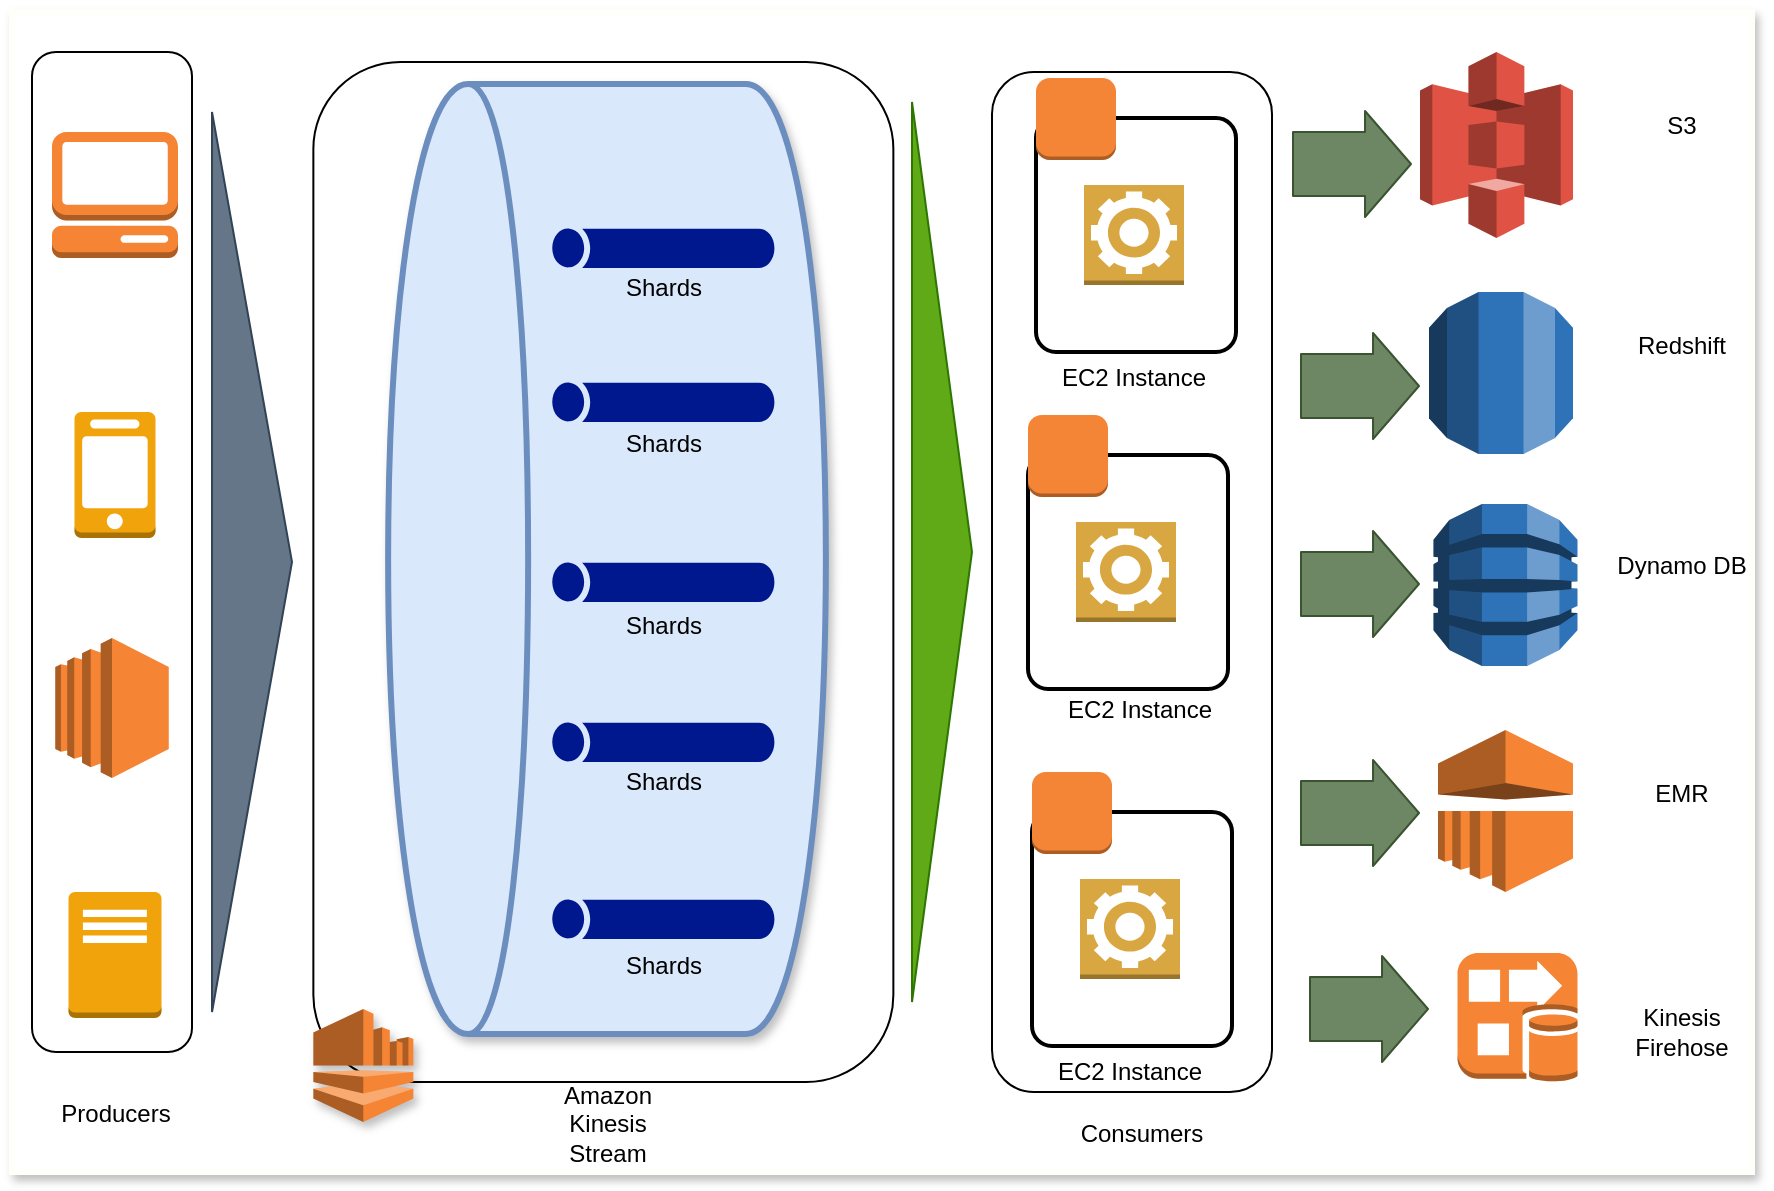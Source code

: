 <mxfile version="12.9.9" type="device"><diagram id="NvpqJBKRmjGPZKzPypbm" name="Page-1"><mxGraphModel dx="1055" dy="808" grid="1" gridSize="10" guides="1" tooltips="1" connect="1" arrows="1" fold="1" page="1" pageScale="1" pageWidth="1654" pageHeight="1169" math="0" shadow="0"><root><mxCell id="0"/><mxCell id="1" parent="0"/><mxCell id="_4w6U7FC3ZFWlDn2LjqE-55" value="" style="rounded=0;whiteSpace=wrap;html=1;shadow=1;strokeColor=#FFFFFA;strokeWidth=3;" parent="1" vertex="1"><mxGeometry x="140" y="50" width="870" height="580" as="geometry"/></mxCell><mxCell id="_4w6U7FC3ZFWlDn2LjqE-3" value="" style="rounded=1;whiteSpace=wrap;html=1;" parent="1" vertex="1"><mxGeometry x="290.68" y="75" width="290" height="510" as="geometry"/></mxCell><mxCell id="_4w6U7FC3ZFWlDn2LjqE-45" value="" style="shape=cylinder;whiteSpace=wrap;html=1;boundedLbl=1;backgroundOutline=1;shadow=1;strokeColor=#6c8ebf;strokeWidth=3;rotation=-90;fillColor=#dae8fc;" parent="1" vertex="1"><mxGeometry x="200" y="214.07" width="475" height="218.87" as="geometry"/></mxCell><mxCell id="_4w6U7FC3ZFWlDn2LjqE-1" value="" style="rounded=1;whiteSpace=wrap;html=1;" parent="1" vertex="1"><mxGeometry x="150" y="70" width="80" height="500" as="geometry"/></mxCell><mxCell id="FXB8UgUQol0CtkJiGUYg-30" value="" style="outlineConnect=0;dashed=0;verticalLabelPosition=bottom;verticalAlign=top;align=center;html=1;shape=mxgraph.aws3.management_console;fillColor=#F58534;gradientColor=none;" parent="1" vertex="1"><mxGeometry x="160" y="110" width="63" height="63" as="geometry"/></mxCell><mxCell id="FXB8UgUQol0CtkJiGUYg-31" value="" style="outlineConnect=0;dashed=0;verticalLabelPosition=bottom;verticalAlign=top;align=center;html=1;shape=mxgraph.aws3.mobile_client;fillColor=#f0a30a;strokeColor=#BD7000;fontColor=#ffffff;" parent="1" vertex="1"><mxGeometry x="171.25" y="250" width="40.5" height="63" as="geometry"/></mxCell><mxCell id="FXB8UgUQol0CtkJiGUYg-32" value="" style="outlineConnect=0;dashed=0;verticalLabelPosition=bottom;verticalAlign=top;align=center;html=1;shape=mxgraph.aws3.traditional_server;fillColor=#f0a30a;strokeColor=#BD7000;fontColor=#ffffff;" parent="1" vertex="1"><mxGeometry x="168.25" y="490" width="46.5" height="63" as="geometry"/></mxCell><mxCell id="FXB8UgUQol0CtkJiGUYg-35" value="Producers" style="text;html=1;strokeColor=none;fillColor=none;align=center;verticalAlign=middle;whiteSpace=wrap;rounded=0;" parent="1" vertex="1"><mxGeometry x="156.5" y="590.5" width="70" height="20" as="geometry"/></mxCell><mxCell id="_4w6U7FC3ZFWlDn2LjqE-2" value="" style="outlineConnect=0;dashed=0;verticalLabelPosition=bottom;verticalAlign=top;align=center;html=1;shape=mxgraph.aws3.ec2;fillColor=#F58534;gradientColor=none;" parent="1" vertex="1"><mxGeometry x="161.63" y="363" width="56.75" height="70" as="geometry"/></mxCell><mxCell id="_4w6U7FC3ZFWlDn2LjqE-4" value="" style="rounded=1;whiteSpace=wrap;html=1;" parent="1" vertex="1"><mxGeometry x="630" y="80" width="140" height="510" as="geometry"/></mxCell><mxCell id="_4w6U7FC3ZFWlDn2LjqE-9" value="" style="rounded=1;arcSize=10;dashed=0;fillColor=none;gradientColor=none;strokeWidth=2;" parent="1" vertex="1"><mxGeometry x="650" y="450" width="100" height="117" as="geometry"/></mxCell><mxCell id="_4w6U7FC3ZFWlDn2LjqE-10" value="" style="dashed=0;html=1;shape=mxgraph.aws3.instance;fillColor=#F58536;gradientColor=none;dashed=0;" parent="1" vertex="1"><mxGeometry x="650" y="430" width="40" height="41" as="geometry"/></mxCell><mxCell id="_4w6U7FC3ZFWlDn2LjqE-11" value="" style="outlineConnect=0;dashed=0;verticalLabelPosition=bottom;verticalAlign=top;align=center;html=1;shape=mxgraph.aws3.s3;fillColor=#E05243;gradientColor=none;" parent="1" vertex="1"><mxGeometry x="844" y="70" width="76.5" height="93" as="geometry"/></mxCell><mxCell id="_4w6U7FC3ZFWlDn2LjqE-12" value="" style="outlineConnect=0;dashed=0;verticalLabelPosition=bottom;verticalAlign=top;align=center;html=1;shape=mxgraph.aws3.rds;fillColor=#2E73B8;gradientColor=none;" parent="1" vertex="1"><mxGeometry x="848.5" y="190" width="72" height="81" as="geometry"/></mxCell><mxCell id="_4w6U7FC3ZFWlDn2LjqE-13" value="" style="outlineConnect=0;dashed=0;verticalLabelPosition=bottom;verticalAlign=top;align=center;html=1;shape=mxgraph.aws3.dynamo_db;fillColor=#2E73B8;gradientColor=none;" parent="1" vertex="1"><mxGeometry x="850.75" y="296" width="72" height="81" as="geometry"/></mxCell><mxCell id="_4w6U7FC3ZFWlDn2LjqE-14" value="" style="outlineConnect=0;dashed=0;verticalLabelPosition=bottom;verticalAlign=top;align=center;html=1;shape=mxgraph.aws3.kinesis_firehose;fillColor=#F58534;gradientColor=none;" parent="1" vertex="1"><mxGeometry x="862.75" y="520.5" width="60" height="64.5" as="geometry"/></mxCell><mxCell id="_4w6U7FC3ZFWlDn2LjqE-15" value="" style="outlineConnect=0;dashed=0;verticalLabelPosition=bottom;verticalAlign=top;align=center;html=1;shape=mxgraph.aws3.emr;fillColor=#F58534;gradientColor=none;" parent="1" vertex="1"><mxGeometry x="853" y="409" width="67.5" height="81" as="geometry"/></mxCell><mxCell id="_4w6U7FC3ZFWlDn2LjqE-19" value="EC2 Instance" style="text;html=1;strokeColor=none;fillColor=none;align=center;verticalAlign=middle;whiteSpace=wrap;rounded=0;" parent="1" vertex="1"><mxGeometry x="654" y="570" width="90" height="20" as="geometry"/></mxCell><mxCell id="_4w6U7FC3ZFWlDn2LjqE-20" value="S3" style="text;html=1;strokeColor=none;fillColor=none;align=center;verticalAlign=middle;whiteSpace=wrap;rounded=0;" parent="1" vertex="1"><mxGeometry x="930" y="96.5" width="90" height="20" as="geometry"/></mxCell><mxCell id="_4w6U7FC3ZFWlDn2LjqE-21" value="Redshift" style="text;html=1;strokeColor=none;fillColor=none;align=center;verticalAlign=middle;whiteSpace=wrap;rounded=0;" parent="1" vertex="1"><mxGeometry x="930" y="207" width="90" height="20" as="geometry"/></mxCell><mxCell id="_4w6U7FC3ZFWlDn2LjqE-22" value="Dynamo DB" style="text;html=1;strokeColor=none;fillColor=none;align=center;verticalAlign=middle;whiteSpace=wrap;rounded=0;" parent="1" vertex="1"><mxGeometry x="930" y="316.5" width="90" height="20" as="geometry"/></mxCell><mxCell id="_4w6U7FC3ZFWlDn2LjqE-23" value="EMR" style="text;html=1;strokeColor=none;fillColor=none;align=center;verticalAlign=middle;whiteSpace=wrap;rounded=0;" parent="1" vertex="1"><mxGeometry x="930" y="431" width="90" height="20" as="geometry"/></mxCell><mxCell id="_4w6U7FC3ZFWlDn2LjqE-24" value="Kinesis Firehose" style="text;html=1;strokeColor=none;fillColor=none;align=center;verticalAlign=middle;whiteSpace=wrap;rounded=0;" parent="1" vertex="1"><mxGeometry x="930" y="550" width="90" height="20" as="geometry"/></mxCell><mxCell id="_4w6U7FC3ZFWlDn2LjqE-25" value="" style="triangle;whiteSpace=wrap;html=1;fillColor=#60a917;strokeColor=#2D7600;fontColor=#ffffff;" parent="1" vertex="1"><mxGeometry x="590" y="95" width="30" height="450" as="geometry"/></mxCell><mxCell id="_4w6U7FC3ZFWlDn2LjqE-27" value="" style="outlineConnect=0;dashed=0;verticalLabelPosition=bottom;verticalAlign=top;align=center;html=1;shape=mxgraph.aws3.worker;fillColor=#D9A741;gradientColor=none;" parent="1" vertex="1"><mxGeometry x="674" y="483.5" width="50" height="50" as="geometry"/></mxCell><mxCell id="_4w6U7FC3ZFWlDn2LjqE-28" value="" style="aspect=fixed;pointerEvents=1;shadow=0;dashed=0;html=1;strokeColor=none;labelPosition=center;verticalLabelPosition=bottom;verticalAlign=top;align=center;fillColor=#00188D;shape=mxgraph.mscae.general.tunnel" parent="1" vertex="1"><mxGeometry x="410.12" y="158" width="111.11" height="20" as="geometry"/></mxCell><mxCell id="_4w6U7FC3ZFWlDn2LjqE-29" value="" style="aspect=fixed;pointerEvents=1;shadow=0;dashed=0;html=1;strokeColor=none;labelPosition=center;verticalLabelPosition=bottom;verticalAlign=top;align=center;fillColor=#00188D;shape=mxgraph.mscae.general.tunnel" parent="1" vertex="1"><mxGeometry x="410.12" y="235" width="111.11" height="20" as="geometry"/></mxCell><mxCell id="_4w6U7FC3ZFWlDn2LjqE-30" value="" style="aspect=fixed;pointerEvents=1;shadow=0;dashed=0;html=1;strokeColor=none;labelPosition=center;verticalLabelPosition=bottom;verticalAlign=top;align=center;fillColor=#00188D;shape=mxgraph.mscae.general.tunnel" parent="1" vertex="1"><mxGeometry x="410.12" y="325" width="111.11" height="20" as="geometry"/></mxCell><mxCell id="_4w6U7FC3ZFWlDn2LjqE-31" value="" style="aspect=fixed;pointerEvents=1;shadow=0;dashed=0;html=1;strokeColor=none;labelPosition=center;verticalLabelPosition=bottom;verticalAlign=top;align=center;fillColor=#00188D;shape=mxgraph.mscae.general.tunnel" parent="1" vertex="1"><mxGeometry x="410.12" y="405" width="111.11" height="20" as="geometry"/></mxCell><mxCell id="_4w6U7FC3ZFWlDn2LjqE-32" value="" style="aspect=fixed;pointerEvents=1;shadow=0;dashed=0;html=1;strokeColor=none;labelPosition=center;verticalLabelPosition=bottom;verticalAlign=top;align=center;fillColor=#00188D;shape=mxgraph.mscae.general.tunnel" parent="1" vertex="1"><mxGeometry x="410.12" y="493.5" width="111.11" height="20" as="geometry"/></mxCell><mxCell id="_4w6U7FC3ZFWlDn2LjqE-46" value="" style="triangle;whiteSpace=wrap;html=1;fillColor=#647687;strokeColor=#314354;fontColor=#ffffff;" parent="1" vertex="1"><mxGeometry x="240" y="100" width="40" height="450" as="geometry"/></mxCell><mxCell id="_4w6U7FC3ZFWlDn2LjqE-47" value="" style="outlineConnect=0;dashed=0;verticalLabelPosition=bottom;verticalAlign=top;align=center;html=1;shape=mxgraph.aws3.kinesis;fillColor=#F58534;gradientColor=none;shadow=1;strokeColor=#FFD966;strokeWidth=3;" parent="1" vertex="1"><mxGeometry x="290.68" y="548.5" width="50" height="56.5" as="geometry"/></mxCell><mxCell id="_4w6U7FC3ZFWlDn2LjqE-48" value="Amazon Kinesis Stream" style="text;html=1;strokeColor=none;fillColor=none;align=center;verticalAlign=middle;whiteSpace=wrap;rounded=0;" parent="1" vertex="1"><mxGeometry x="402.5" y="595.5" width="70" height="20" as="geometry"/></mxCell><mxCell id="_4w6U7FC3ZFWlDn2LjqE-49" value="Consumers" style="text;html=1;strokeColor=none;fillColor=none;align=center;verticalAlign=middle;whiteSpace=wrap;rounded=0;" parent="1" vertex="1"><mxGeometry x="670" y="600.5" width="70" height="20" as="geometry"/></mxCell><mxCell id="_4w6U7FC3ZFWlDn2LjqE-50" value="" style="shape=flexArrow;endArrow=classic;html=1;width=32;endSize=7.33;fillColor=#6d8764;strokeColor=#3A5431;" parent="1" edge="1"><mxGeometry width="50" height="50" relative="1" as="geometry"><mxPoint x="780" y="126" as="sourcePoint"/><mxPoint x="840" y="126" as="targetPoint"/></mxGeometry></mxCell><mxCell id="_4w6U7FC3ZFWlDn2LjqE-51" value="" style="shape=flexArrow;endArrow=classic;html=1;width=32;endSize=7.33;fillColor=#6d8764;strokeColor=#3A5431;" parent="1" edge="1"><mxGeometry width="50" height="50" relative="1" as="geometry"><mxPoint x="784" y="237" as="sourcePoint"/><mxPoint x="844" y="237" as="targetPoint"/></mxGeometry></mxCell><mxCell id="_4w6U7FC3ZFWlDn2LjqE-52" value="" style="shape=flexArrow;endArrow=classic;html=1;width=32;endSize=7.33;fillColor=#6d8764;strokeColor=#3A5431;" parent="1" edge="1"><mxGeometry width="50" height="50" relative="1" as="geometry"><mxPoint x="784" y="336" as="sourcePoint"/><mxPoint x="844" y="336" as="targetPoint"/></mxGeometry></mxCell><mxCell id="_4w6U7FC3ZFWlDn2LjqE-53" value="" style="shape=flexArrow;endArrow=classic;html=1;width=32;endSize=7.33;fillColor=#6d8764;strokeColor=#3A5431;" parent="1" edge="1"><mxGeometry width="50" height="50" relative="1" as="geometry"><mxPoint x="784" y="450.5" as="sourcePoint"/><mxPoint x="844" y="450.5" as="targetPoint"/></mxGeometry></mxCell><mxCell id="_4w6U7FC3ZFWlDn2LjqE-54" value="" style="shape=flexArrow;endArrow=classic;html=1;width=32;endSize=7.33;fillColor=#6d8764;strokeColor=#3A5431;" parent="1" edge="1"><mxGeometry width="50" height="50" relative="1" as="geometry"><mxPoint x="788.5" y="548.5" as="sourcePoint"/><mxPoint x="848.5" y="548.5" as="targetPoint"/></mxGeometry></mxCell><mxCell id="_4w6U7FC3ZFWlDn2LjqE-58" value="Shards" style="text;html=1;strokeColor=none;fillColor=none;align=center;verticalAlign=middle;whiteSpace=wrap;rounded=0;" parent="1" vertex="1"><mxGeometry x="430.68" y="178" width="70" height="20" as="geometry"/></mxCell><mxCell id="_4w6U7FC3ZFWlDn2LjqE-59" value="Shards" style="text;html=1;strokeColor=none;fillColor=none;align=center;verticalAlign=middle;whiteSpace=wrap;rounded=0;" parent="1" vertex="1"><mxGeometry x="430.68" y="255.5" width="70" height="20" as="geometry"/></mxCell><mxCell id="_4w6U7FC3ZFWlDn2LjqE-60" value="Shards" style="text;html=1;strokeColor=none;fillColor=none;align=center;verticalAlign=middle;whiteSpace=wrap;rounded=0;" parent="1" vertex="1"><mxGeometry x="430.68" y="346.5" width="70" height="20" as="geometry"/></mxCell><mxCell id="_4w6U7FC3ZFWlDn2LjqE-61" value="Shards" style="text;html=1;strokeColor=none;fillColor=none;align=center;verticalAlign=middle;whiteSpace=wrap;rounded=0;" parent="1" vertex="1"><mxGeometry x="430.68" y="425" width="70" height="20" as="geometry"/></mxCell><mxCell id="_4w6U7FC3ZFWlDn2LjqE-62" value="Shards" style="text;html=1;strokeColor=none;fillColor=none;align=center;verticalAlign=middle;whiteSpace=wrap;rounded=0;" parent="1" vertex="1"><mxGeometry x="430.68" y="516.5" width="70" height="20" as="geometry"/></mxCell><mxCell id="jsi0jBjIqmxOBONu96IM-1" value="" style="rounded=1;arcSize=10;dashed=0;fillColor=none;gradientColor=none;strokeWidth=2;" vertex="1" parent="1"><mxGeometry x="648" y="271.5" width="100" height="117" as="geometry"/></mxCell><mxCell id="jsi0jBjIqmxOBONu96IM-2" value="" style="dashed=0;html=1;shape=mxgraph.aws3.instance;fillColor=#F58536;gradientColor=none;dashed=0;" vertex="1" parent="1"><mxGeometry x="648" y="251.5" width="40" height="41" as="geometry"/></mxCell><mxCell id="jsi0jBjIqmxOBONu96IM-3" value="EC2 Instance" style="text;html=1;strokeColor=none;fillColor=none;align=center;verticalAlign=middle;whiteSpace=wrap;rounded=0;" vertex="1" parent="1"><mxGeometry x="659" y="388.5" width="90" height="20" as="geometry"/></mxCell><mxCell id="jsi0jBjIqmxOBONu96IM-4" value="" style="outlineConnect=0;dashed=0;verticalLabelPosition=bottom;verticalAlign=top;align=center;html=1;shape=mxgraph.aws3.worker;fillColor=#D9A741;gradientColor=none;" vertex="1" parent="1"><mxGeometry x="672" y="305" width="50" height="50" as="geometry"/></mxCell><mxCell id="jsi0jBjIqmxOBONu96IM-5" value="" style="rounded=1;arcSize=10;dashed=0;fillColor=none;gradientColor=none;strokeWidth=2;" vertex="1" parent="1"><mxGeometry x="652" y="103" width="100" height="117" as="geometry"/></mxCell><mxCell id="jsi0jBjIqmxOBONu96IM-6" value="" style="dashed=0;html=1;shape=mxgraph.aws3.instance;fillColor=#F58536;gradientColor=none;dashed=0;" vertex="1" parent="1"><mxGeometry x="652" y="83" width="40" height="41" as="geometry"/></mxCell><mxCell id="jsi0jBjIqmxOBONu96IM-7" value="EC2 Instance" style="text;html=1;strokeColor=none;fillColor=none;align=center;verticalAlign=middle;whiteSpace=wrap;rounded=0;" vertex="1" parent="1"><mxGeometry x="656" y="223" width="90" height="20" as="geometry"/></mxCell><mxCell id="jsi0jBjIqmxOBONu96IM-8" value="" style="outlineConnect=0;dashed=0;verticalLabelPosition=bottom;verticalAlign=top;align=center;html=1;shape=mxgraph.aws3.worker;fillColor=#D9A741;gradientColor=none;" vertex="1" parent="1"><mxGeometry x="676" y="136.5" width="50" height="50" as="geometry"/></mxCell></root></mxGraphModel></diagram></mxfile>
